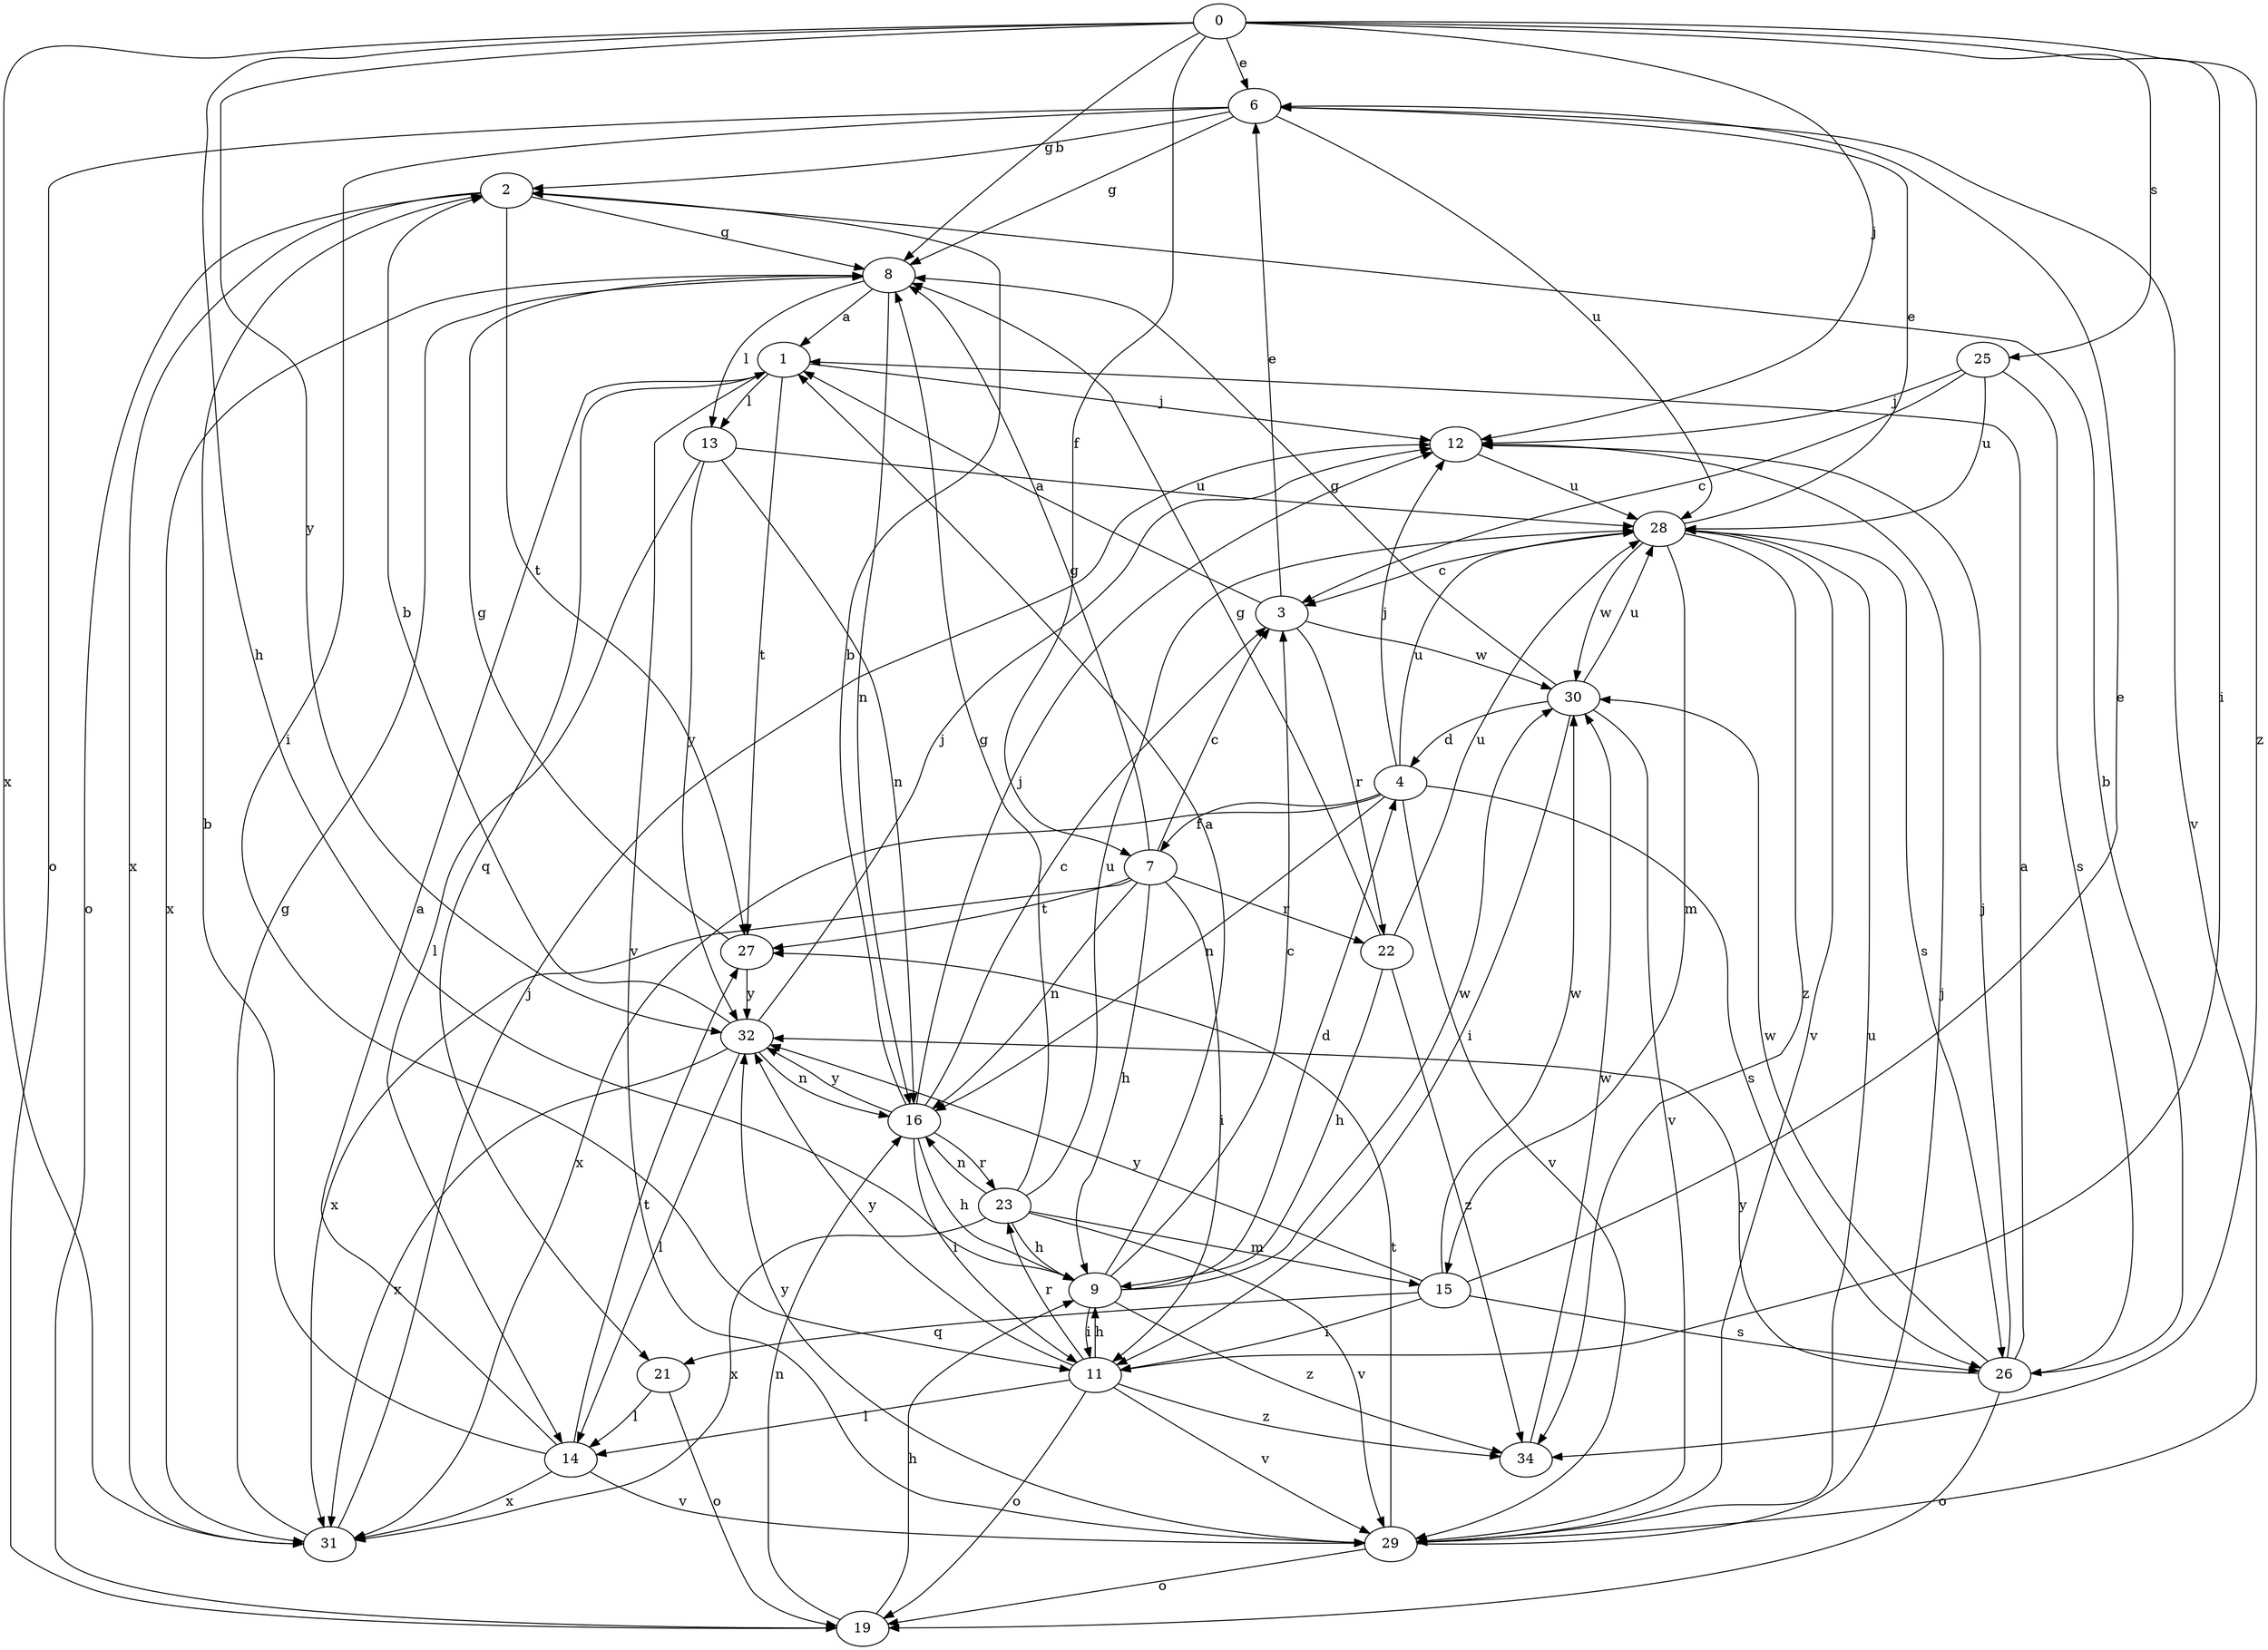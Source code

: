 strict digraph  {
0;
1;
2;
3;
4;
6;
7;
8;
9;
11;
12;
13;
14;
15;
16;
19;
21;
22;
23;
25;
26;
27;
28;
29;
30;
31;
32;
34;
0 -> 6  [label=e];
0 -> 7  [label=f];
0 -> 8  [label=g];
0 -> 9  [label=h];
0 -> 11  [label=i];
0 -> 12  [label=j];
0 -> 25  [label=s];
0 -> 31  [label=x];
0 -> 32  [label=y];
0 -> 34  [label=z];
1 -> 12  [label=j];
1 -> 13  [label=l];
1 -> 21  [label=q];
1 -> 27  [label=t];
1 -> 29  [label=v];
2 -> 8  [label=g];
2 -> 19  [label=o];
2 -> 27  [label=t];
2 -> 31  [label=x];
3 -> 1  [label=a];
3 -> 6  [label=e];
3 -> 22  [label=r];
3 -> 30  [label=w];
4 -> 7  [label=f];
4 -> 12  [label=j];
4 -> 16  [label=n];
4 -> 26  [label=s];
4 -> 28  [label=u];
4 -> 29  [label=v];
4 -> 31  [label=x];
6 -> 2  [label=b];
6 -> 8  [label=g];
6 -> 11  [label=i];
6 -> 19  [label=o];
6 -> 28  [label=u];
6 -> 29  [label=v];
7 -> 3  [label=c];
7 -> 8  [label=g];
7 -> 9  [label=h];
7 -> 11  [label=i];
7 -> 16  [label=n];
7 -> 22  [label=r];
7 -> 27  [label=t];
7 -> 31  [label=x];
8 -> 1  [label=a];
8 -> 13  [label=l];
8 -> 16  [label=n];
8 -> 31  [label=x];
9 -> 1  [label=a];
9 -> 3  [label=c];
9 -> 4  [label=d];
9 -> 11  [label=i];
9 -> 30  [label=w];
9 -> 34  [label=z];
11 -> 9  [label=h];
11 -> 14  [label=l];
11 -> 19  [label=o];
11 -> 23  [label=r];
11 -> 29  [label=v];
11 -> 32  [label=y];
11 -> 34  [label=z];
12 -> 28  [label=u];
13 -> 14  [label=l];
13 -> 16  [label=n];
13 -> 28  [label=u];
13 -> 32  [label=y];
14 -> 1  [label=a];
14 -> 2  [label=b];
14 -> 27  [label=t];
14 -> 29  [label=v];
14 -> 31  [label=x];
15 -> 6  [label=e];
15 -> 11  [label=i];
15 -> 21  [label=q];
15 -> 26  [label=s];
15 -> 30  [label=w];
15 -> 32  [label=y];
16 -> 2  [label=b];
16 -> 3  [label=c];
16 -> 9  [label=h];
16 -> 11  [label=i];
16 -> 12  [label=j];
16 -> 23  [label=r];
16 -> 32  [label=y];
19 -> 9  [label=h];
19 -> 16  [label=n];
21 -> 14  [label=l];
21 -> 19  [label=o];
22 -> 8  [label=g];
22 -> 9  [label=h];
22 -> 28  [label=u];
22 -> 34  [label=z];
23 -> 8  [label=g];
23 -> 9  [label=h];
23 -> 15  [label=m];
23 -> 16  [label=n];
23 -> 28  [label=u];
23 -> 29  [label=v];
23 -> 31  [label=x];
25 -> 3  [label=c];
25 -> 12  [label=j];
25 -> 26  [label=s];
25 -> 28  [label=u];
26 -> 1  [label=a];
26 -> 2  [label=b];
26 -> 12  [label=j];
26 -> 19  [label=o];
26 -> 30  [label=w];
26 -> 32  [label=y];
27 -> 8  [label=g];
27 -> 32  [label=y];
28 -> 3  [label=c];
28 -> 6  [label=e];
28 -> 15  [label=m];
28 -> 26  [label=s];
28 -> 29  [label=v];
28 -> 30  [label=w];
28 -> 34  [label=z];
29 -> 12  [label=j];
29 -> 19  [label=o];
29 -> 27  [label=t];
29 -> 28  [label=u];
29 -> 32  [label=y];
30 -> 4  [label=d];
30 -> 8  [label=g];
30 -> 11  [label=i];
30 -> 28  [label=u];
30 -> 29  [label=v];
31 -> 8  [label=g];
31 -> 12  [label=j];
32 -> 2  [label=b];
32 -> 12  [label=j];
32 -> 14  [label=l];
32 -> 16  [label=n];
32 -> 31  [label=x];
34 -> 30  [label=w];
}
